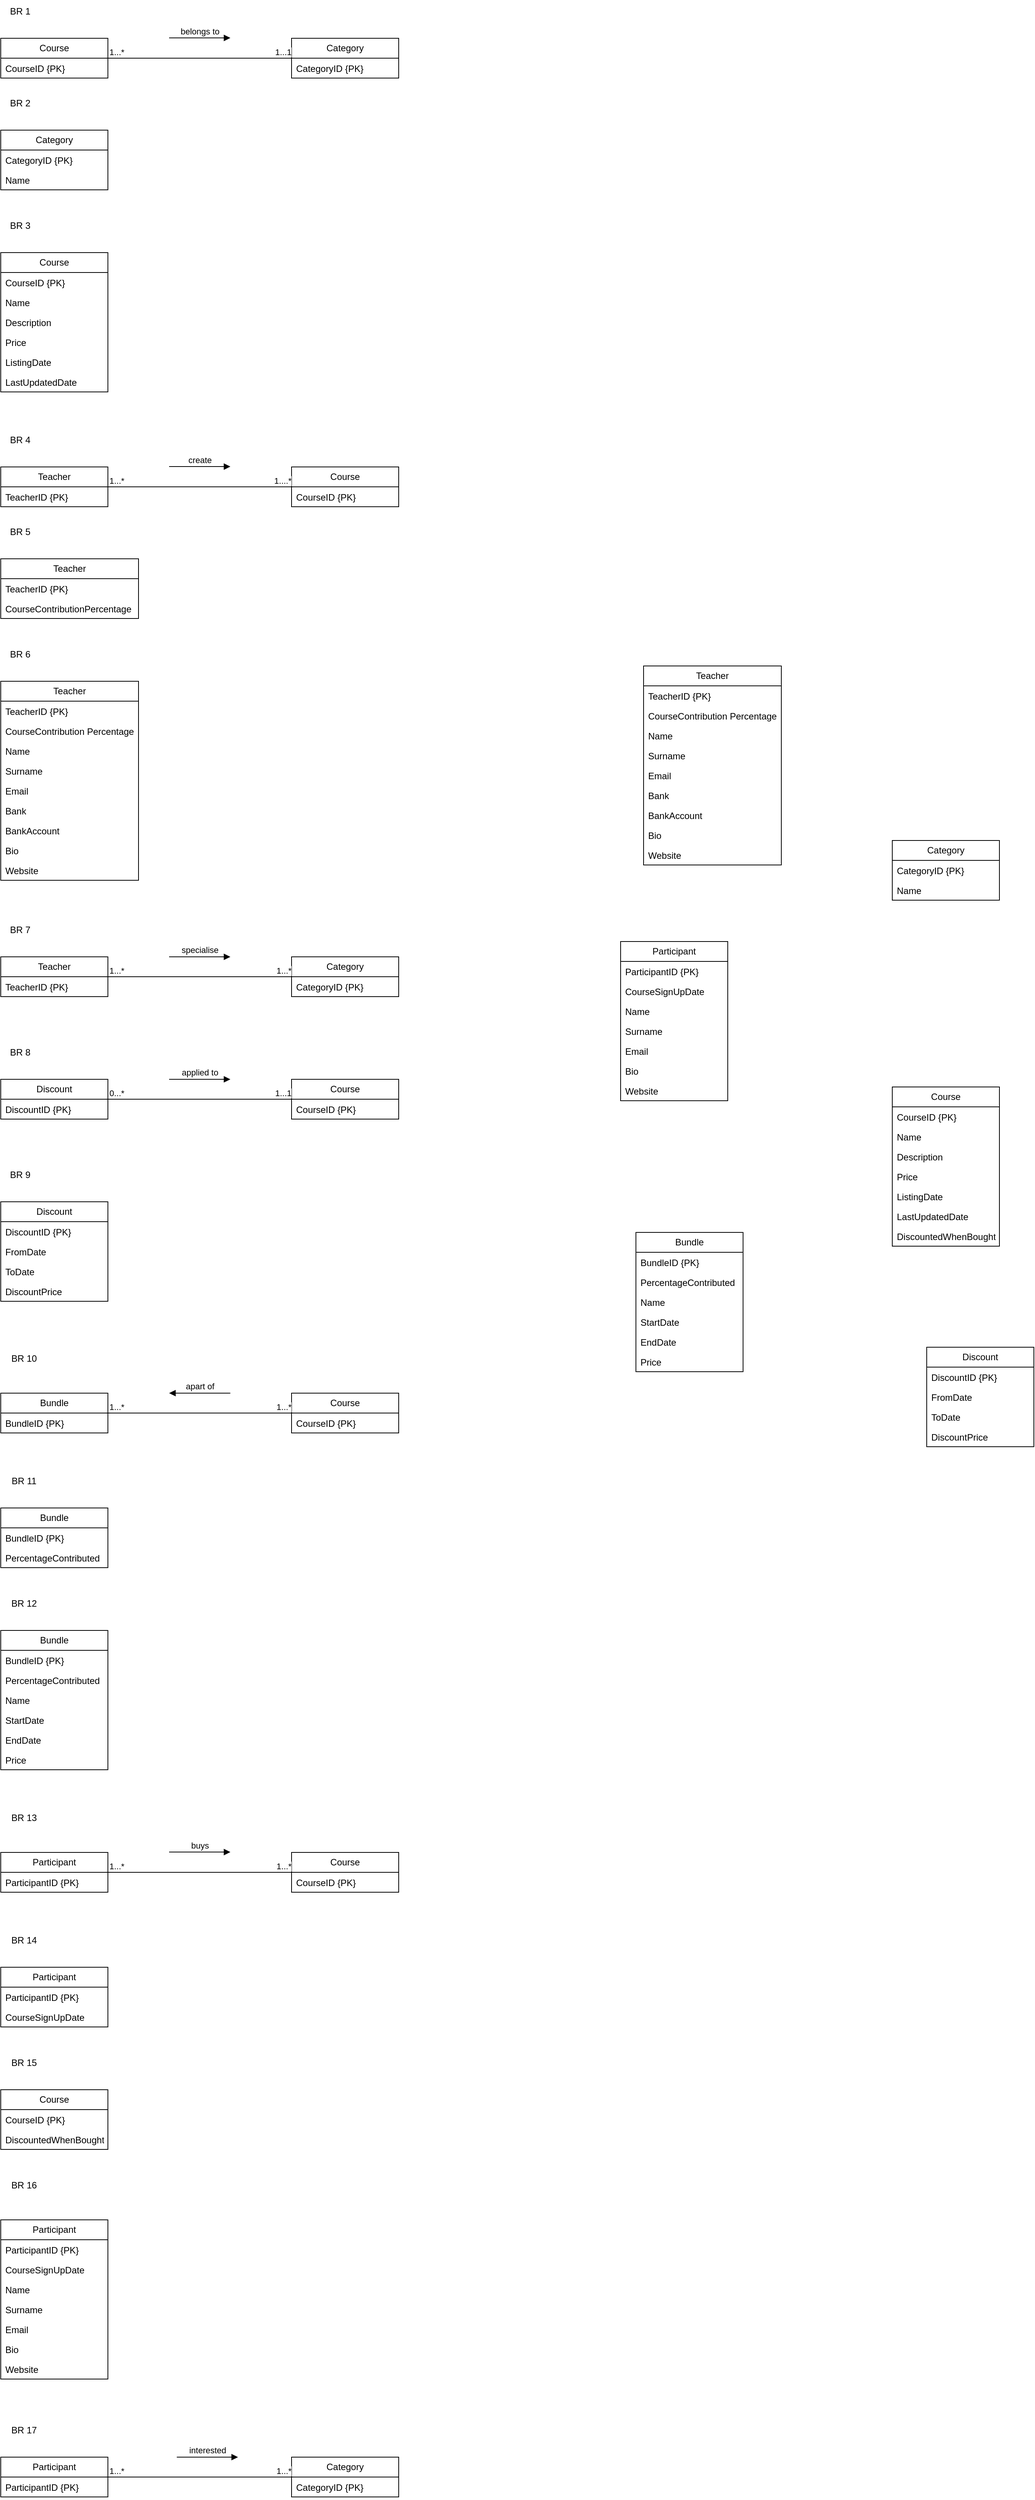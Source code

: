 <mxfile version="24.0.6" type="github">
  <diagram name="Page-1" id="MTjeLy3U45BfAdObzI13">
    <mxGraphModel dx="1426" dy="793" grid="1" gridSize="10" guides="1" tooltips="1" connect="1" arrows="1" fold="1" page="1" pageScale="1" pageWidth="850" pageHeight="1100" math="0" shadow="0">
      <root>
        <mxCell id="0" />
        <mxCell id="1" parent="0" />
        <mxCell id="DxMNpQZd0qfkA6DI-D3J-1" value="BR 1" style="text;html=1;align=center;verticalAlign=middle;resizable=0;points=[];autosize=1;strokeColor=none;fillColor=none;" parent="1" vertex="1">
          <mxGeometry x="40" y="10" width="50" height="30" as="geometry" />
        </mxCell>
        <mxCell id="diXmRXILQM5WgNk_dZt5-1" value="Course" style="swimlane;fontStyle=0;childLayout=stackLayout;horizontal=1;startSize=26;fillColor=none;horizontalStack=0;resizeParent=1;resizeParentMax=0;resizeLast=0;collapsible=1;marginBottom=0;whiteSpace=wrap;html=1;" parent="1" vertex="1">
          <mxGeometry x="40" y="60" width="140" height="52" as="geometry" />
        </mxCell>
        <mxCell id="diXmRXILQM5WgNk_dZt5-2" value="CourseID {PK}" style="text;strokeColor=none;fillColor=none;align=left;verticalAlign=top;spacingLeft=4;spacingRight=4;overflow=hidden;rotatable=0;points=[[0,0.5],[1,0.5]];portConstraint=eastwest;whiteSpace=wrap;html=1;" parent="diXmRXILQM5WgNk_dZt5-1" vertex="1">
          <mxGeometry y="26" width="140" height="26" as="geometry" />
        </mxCell>
        <mxCell id="diXmRXILQM5WgNk_dZt5-5" value="Category" style="swimlane;fontStyle=0;childLayout=stackLayout;horizontal=1;startSize=26;fillColor=none;horizontalStack=0;resizeParent=1;resizeParentMax=0;resizeLast=0;collapsible=1;marginBottom=0;whiteSpace=wrap;html=1;" parent="1" vertex="1">
          <mxGeometry x="420" y="60" width="140" height="52" as="geometry" />
        </mxCell>
        <mxCell id="diXmRXILQM5WgNk_dZt5-6" value="CategoryID {PK}" style="text;strokeColor=none;fillColor=none;align=left;verticalAlign=top;spacingLeft=4;spacingRight=4;overflow=hidden;rotatable=0;points=[[0,0.5],[1,0.5]];portConstraint=eastwest;whiteSpace=wrap;html=1;" parent="diXmRXILQM5WgNk_dZt5-5" vertex="1">
          <mxGeometry y="26" width="140" height="26" as="geometry" />
        </mxCell>
        <mxCell id="diXmRXILQM5WgNk_dZt5-10" value="belongs to" style="html=1;verticalAlign=bottom;endArrow=block;curved=0;rounded=0;" parent="1" edge="1">
          <mxGeometry width="80" relative="1" as="geometry">
            <mxPoint x="260" y="59.52" as="sourcePoint" />
            <mxPoint x="340" y="59.52" as="targetPoint" />
          </mxGeometry>
        </mxCell>
        <mxCell id="diXmRXILQM5WgNk_dZt5-11" value="" style="endArrow=none;html=1;edgeStyle=orthogonalEdgeStyle;rounded=0;" parent="1" source="diXmRXILQM5WgNk_dZt5-1" target="diXmRXILQM5WgNk_dZt5-5" edge="1">
          <mxGeometry relative="1" as="geometry">
            <mxPoint x="240" y="160" as="sourcePoint" />
            <mxPoint x="400" y="160" as="targetPoint" />
          </mxGeometry>
        </mxCell>
        <mxCell id="diXmRXILQM5WgNk_dZt5-12" value="1...*" style="edgeLabel;resizable=0;html=1;align=left;verticalAlign=bottom;" parent="diXmRXILQM5WgNk_dZt5-11" connectable="0" vertex="1">
          <mxGeometry x="-1" relative="1" as="geometry" />
        </mxCell>
        <mxCell id="diXmRXILQM5WgNk_dZt5-13" value="1...1" style="edgeLabel;resizable=0;html=1;align=right;verticalAlign=bottom;" parent="diXmRXILQM5WgNk_dZt5-11" connectable="0" vertex="1">
          <mxGeometry x="1" relative="1" as="geometry" />
        </mxCell>
        <mxCell id="diXmRXILQM5WgNk_dZt5-14" value="BR 2" style="text;html=1;align=center;verticalAlign=middle;resizable=0;points=[];autosize=1;strokeColor=none;fillColor=none;" parent="1" vertex="1">
          <mxGeometry x="40" y="130" width="50" height="30" as="geometry" />
        </mxCell>
        <mxCell id="diXmRXILQM5WgNk_dZt5-18" value="Category" style="swimlane;fontStyle=0;childLayout=stackLayout;horizontal=1;startSize=26;fillColor=none;horizontalStack=0;resizeParent=1;resizeParentMax=0;resizeLast=0;collapsible=1;marginBottom=0;whiteSpace=wrap;html=1;" parent="1" vertex="1">
          <mxGeometry x="40" y="180" width="140" height="78" as="geometry" />
        </mxCell>
        <mxCell id="diXmRXILQM5WgNk_dZt5-19" value="CategoryID {PK}" style="text;strokeColor=none;fillColor=none;align=left;verticalAlign=top;spacingLeft=4;spacingRight=4;overflow=hidden;rotatable=0;points=[[0,0.5],[1,0.5]];portConstraint=eastwest;whiteSpace=wrap;html=1;" parent="diXmRXILQM5WgNk_dZt5-18" vertex="1">
          <mxGeometry y="26" width="140" height="26" as="geometry" />
        </mxCell>
        <mxCell id="diXmRXILQM5WgNk_dZt5-20" value="Name" style="text;strokeColor=none;fillColor=none;align=left;verticalAlign=top;spacingLeft=4;spacingRight=4;overflow=hidden;rotatable=0;points=[[0,0.5],[1,0.5]];portConstraint=eastwest;whiteSpace=wrap;html=1;" parent="diXmRXILQM5WgNk_dZt5-18" vertex="1">
          <mxGeometry y="52" width="140" height="26" as="geometry" />
        </mxCell>
        <mxCell id="diXmRXILQM5WgNk_dZt5-21" value="BR 3" style="text;html=1;align=center;verticalAlign=middle;resizable=0;points=[];autosize=1;strokeColor=none;fillColor=none;" parent="1" vertex="1">
          <mxGeometry x="40" y="290" width="50" height="30" as="geometry" />
        </mxCell>
        <mxCell id="diXmRXILQM5WgNk_dZt5-22" value="Course" style="swimlane;fontStyle=0;childLayout=stackLayout;horizontal=1;startSize=26;fillColor=none;horizontalStack=0;resizeParent=1;resizeParentMax=0;resizeLast=0;collapsible=1;marginBottom=0;whiteSpace=wrap;html=1;" parent="1" vertex="1">
          <mxGeometry x="40" y="340" width="140" height="182" as="geometry">
            <mxRectangle x="40" y="340" width="80" height="30" as="alternateBounds" />
          </mxGeometry>
        </mxCell>
        <mxCell id="diXmRXILQM5WgNk_dZt5-23" value="CourseID {PK}" style="text;strokeColor=none;fillColor=none;align=left;verticalAlign=top;spacingLeft=4;spacingRight=4;overflow=hidden;rotatable=0;points=[[0,0.5],[1,0.5]];portConstraint=eastwest;whiteSpace=wrap;html=1;" parent="diXmRXILQM5WgNk_dZt5-22" vertex="1">
          <mxGeometry y="26" width="140" height="26" as="geometry" />
        </mxCell>
        <mxCell id="diXmRXILQM5WgNk_dZt5-24" value="Name" style="text;strokeColor=none;fillColor=none;align=left;verticalAlign=top;spacingLeft=4;spacingRight=4;overflow=hidden;rotatable=0;points=[[0,0.5],[1,0.5]];portConstraint=eastwest;whiteSpace=wrap;html=1;" parent="diXmRXILQM5WgNk_dZt5-22" vertex="1">
          <mxGeometry y="52" width="140" height="26" as="geometry" />
        </mxCell>
        <mxCell id="diXmRXILQM5WgNk_dZt5-25" value="Description" style="text;strokeColor=none;fillColor=none;align=left;verticalAlign=top;spacingLeft=4;spacingRight=4;overflow=hidden;rotatable=0;points=[[0,0.5],[1,0.5]];portConstraint=eastwest;whiteSpace=wrap;html=1;" parent="diXmRXILQM5WgNk_dZt5-22" vertex="1">
          <mxGeometry y="78" width="140" height="26" as="geometry" />
        </mxCell>
        <mxCell id="diXmRXILQM5WgNk_dZt5-26" value="Price" style="text;strokeColor=none;fillColor=none;align=left;verticalAlign=top;spacingLeft=4;spacingRight=4;overflow=hidden;rotatable=0;points=[[0,0.5],[1,0.5]];portConstraint=eastwest;whiteSpace=wrap;html=1;" parent="diXmRXILQM5WgNk_dZt5-22" vertex="1">
          <mxGeometry y="104" width="140" height="26" as="geometry" />
        </mxCell>
        <mxCell id="diXmRXILQM5WgNk_dZt5-27" value="ListingDate" style="text;strokeColor=none;fillColor=none;align=left;verticalAlign=top;spacingLeft=4;spacingRight=4;overflow=hidden;rotatable=0;points=[[0,0.5],[1,0.5]];portConstraint=eastwest;whiteSpace=wrap;html=1;" parent="diXmRXILQM5WgNk_dZt5-22" vertex="1">
          <mxGeometry y="130" width="140" height="26" as="geometry" />
        </mxCell>
        <mxCell id="diXmRXILQM5WgNk_dZt5-28" value="LastUpdatedDate" style="text;strokeColor=none;fillColor=none;align=left;verticalAlign=top;spacingLeft=4;spacingRight=4;overflow=hidden;rotatable=0;points=[[0,0.5],[1,0.5]];portConstraint=eastwest;whiteSpace=wrap;html=1;" parent="diXmRXILQM5WgNk_dZt5-22" vertex="1">
          <mxGeometry y="156" width="140" height="26" as="geometry" />
        </mxCell>
        <mxCell id="diXmRXILQM5WgNk_dZt5-29" value="BR 4" style="text;html=1;align=center;verticalAlign=middle;resizable=0;points=[];autosize=1;strokeColor=none;fillColor=none;" parent="1" vertex="1">
          <mxGeometry x="40" y="570" width="50" height="30" as="geometry" />
        </mxCell>
        <mxCell id="diXmRXILQM5WgNk_dZt5-35" value="Teacher" style="swimlane;fontStyle=0;childLayout=stackLayout;horizontal=1;startSize=26;fillColor=none;horizontalStack=0;resizeParent=1;resizeParentMax=0;resizeLast=0;collapsible=1;marginBottom=0;whiteSpace=wrap;html=1;" parent="1" vertex="1">
          <mxGeometry x="40" y="620" width="140" height="52" as="geometry" />
        </mxCell>
        <mxCell id="diXmRXILQM5WgNk_dZt5-36" value="TeacherID {PK}" style="text;strokeColor=none;fillColor=none;align=left;verticalAlign=top;spacingLeft=4;spacingRight=4;overflow=hidden;rotatable=0;points=[[0,0.5],[1,0.5]];portConstraint=eastwest;whiteSpace=wrap;html=1;" parent="diXmRXILQM5WgNk_dZt5-35" vertex="1">
          <mxGeometry y="26" width="140" height="26" as="geometry" />
        </mxCell>
        <mxCell id="diXmRXILQM5WgNk_dZt5-39" value="Course" style="swimlane;fontStyle=0;childLayout=stackLayout;horizontal=1;startSize=26;fillColor=none;horizontalStack=0;resizeParent=1;resizeParentMax=0;resizeLast=0;collapsible=1;marginBottom=0;whiteSpace=wrap;html=1;" parent="1" vertex="1">
          <mxGeometry x="420" y="620" width="140" height="52" as="geometry" />
        </mxCell>
        <mxCell id="diXmRXILQM5WgNk_dZt5-40" value="CourseID {PK}" style="text;strokeColor=none;fillColor=none;align=left;verticalAlign=top;spacingLeft=4;spacingRight=4;overflow=hidden;rotatable=0;points=[[0,0.5],[1,0.5]];portConstraint=eastwest;whiteSpace=wrap;html=1;" parent="diXmRXILQM5WgNk_dZt5-39" vertex="1">
          <mxGeometry y="26" width="140" height="26" as="geometry" />
        </mxCell>
        <mxCell id="diXmRXILQM5WgNk_dZt5-41" value="" style="endArrow=none;html=1;edgeStyle=orthogonalEdgeStyle;rounded=0;" parent="1" source="diXmRXILQM5WgNk_dZt5-35" target="diXmRXILQM5WgNk_dZt5-39" edge="1">
          <mxGeometry relative="1" as="geometry">
            <mxPoint x="180" y="720" as="sourcePoint" />
            <mxPoint x="340" y="720" as="targetPoint" />
          </mxGeometry>
        </mxCell>
        <mxCell id="diXmRXILQM5WgNk_dZt5-42" value="1...*" style="edgeLabel;resizable=0;html=1;align=left;verticalAlign=bottom;" parent="diXmRXILQM5WgNk_dZt5-41" connectable="0" vertex="1">
          <mxGeometry x="-1" relative="1" as="geometry" />
        </mxCell>
        <mxCell id="diXmRXILQM5WgNk_dZt5-43" value="1....*" style="edgeLabel;resizable=0;html=1;align=right;verticalAlign=bottom;" parent="diXmRXILQM5WgNk_dZt5-41" connectable="0" vertex="1">
          <mxGeometry x="1" relative="1" as="geometry" />
        </mxCell>
        <mxCell id="diXmRXILQM5WgNk_dZt5-44" value="create" style="html=1;verticalAlign=bottom;endArrow=block;curved=0;rounded=0;" parent="1" edge="1">
          <mxGeometry width="80" relative="1" as="geometry">
            <mxPoint x="260" y="619.52" as="sourcePoint" />
            <mxPoint x="340" y="619.52" as="targetPoint" />
          </mxGeometry>
        </mxCell>
        <mxCell id="diXmRXILQM5WgNk_dZt5-45" value="BR 5" style="text;html=1;align=center;verticalAlign=middle;resizable=0;points=[];autosize=1;strokeColor=none;fillColor=none;" parent="1" vertex="1">
          <mxGeometry x="40" y="690" width="50" height="30" as="geometry" />
        </mxCell>
        <mxCell id="diXmRXILQM5WgNk_dZt5-46" value="Teacher" style="swimlane;fontStyle=0;childLayout=stackLayout;horizontal=1;startSize=26;fillColor=none;horizontalStack=0;resizeParent=1;resizeParentMax=0;resizeLast=0;collapsible=1;marginBottom=0;whiteSpace=wrap;html=1;" parent="1" vertex="1">
          <mxGeometry x="40" y="740" width="180" height="78" as="geometry" />
        </mxCell>
        <mxCell id="diXmRXILQM5WgNk_dZt5-47" value="TeacherID {PK}" style="text;strokeColor=none;fillColor=none;align=left;verticalAlign=top;spacingLeft=4;spacingRight=4;overflow=hidden;rotatable=0;points=[[0,0.5],[1,0.5]];portConstraint=eastwest;whiteSpace=wrap;html=1;" parent="diXmRXILQM5WgNk_dZt5-46" vertex="1">
          <mxGeometry y="26" width="180" height="26" as="geometry" />
        </mxCell>
        <mxCell id="diXmRXILQM5WgNk_dZt5-48" value="CourseContributionPercentage" style="text;strokeColor=none;fillColor=none;align=left;verticalAlign=top;spacingLeft=4;spacingRight=4;overflow=hidden;rotatable=0;points=[[0,0.5],[1,0.5]];portConstraint=eastwest;whiteSpace=wrap;html=1;" parent="diXmRXILQM5WgNk_dZt5-46" vertex="1">
          <mxGeometry y="52" width="180" height="26" as="geometry" />
        </mxCell>
        <mxCell id="diXmRXILQM5WgNk_dZt5-49" value="BR 6" style="text;html=1;align=center;verticalAlign=middle;resizable=0;points=[];autosize=1;strokeColor=none;fillColor=none;" parent="1" vertex="1">
          <mxGeometry x="40" y="850" width="50" height="30" as="geometry" />
        </mxCell>
        <mxCell id="diXmRXILQM5WgNk_dZt5-50" value="Teacher" style="swimlane;fontStyle=0;childLayout=stackLayout;horizontal=1;startSize=26;fillColor=none;horizontalStack=0;resizeParent=1;resizeParentMax=0;resizeLast=0;collapsible=1;marginBottom=0;whiteSpace=wrap;html=1;" parent="1" vertex="1">
          <mxGeometry x="40" y="900" width="180" height="260" as="geometry" />
        </mxCell>
        <mxCell id="diXmRXILQM5WgNk_dZt5-51" value="TeacherID {PK}" style="text;strokeColor=none;fillColor=none;align=left;verticalAlign=top;spacingLeft=4;spacingRight=4;overflow=hidden;rotatable=0;points=[[0,0.5],[1,0.5]];portConstraint=eastwest;whiteSpace=wrap;html=1;" parent="diXmRXILQM5WgNk_dZt5-50" vertex="1">
          <mxGeometry y="26" width="180" height="26" as="geometry" />
        </mxCell>
        <mxCell id="diXmRXILQM5WgNk_dZt5-52" value="CourseContribution Percentage" style="text;strokeColor=none;fillColor=none;align=left;verticalAlign=top;spacingLeft=4;spacingRight=4;overflow=hidden;rotatable=0;points=[[0,0.5],[1,0.5]];portConstraint=eastwest;whiteSpace=wrap;html=1;" parent="diXmRXILQM5WgNk_dZt5-50" vertex="1">
          <mxGeometry y="52" width="180" height="26" as="geometry" />
        </mxCell>
        <mxCell id="diXmRXILQM5WgNk_dZt5-53" value="Name" style="text;strokeColor=none;fillColor=none;align=left;verticalAlign=top;spacingLeft=4;spacingRight=4;overflow=hidden;rotatable=0;points=[[0,0.5],[1,0.5]];portConstraint=eastwest;whiteSpace=wrap;html=1;" parent="diXmRXILQM5WgNk_dZt5-50" vertex="1">
          <mxGeometry y="78" width="180" height="26" as="geometry" />
        </mxCell>
        <mxCell id="diXmRXILQM5WgNk_dZt5-54" value="Surname" style="text;strokeColor=none;fillColor=none;align=left;verticalAlign=top;spacingLeft=4;spacingRight=4;overflow=hidden;rotatable=0;points=[[0,0.5],[1,0.5]];portConstraint=eastwest;whiteSpace=wrap;html=1;" parent="diXmRXILQM5WgNk_dZt5-50" vertex="1">
          <mxGeometry y="104" width="180" height="26" as="geometry" />
        </mxCell>
        <mxCell id="diXmRXILQM5WgNk_dZt5-55" value="Email" style="text;strokeColor=none;fillColor=none;align=left;verticalAlign=top;spacingLeft=4;spacingRight=4;overflow=hidden;rotatable=0;points=[[0,0.5],[1,0.5]];portConstraint=eastwest;whiteSpace=wrap;html=1;" parent="diXmRXILQM5WgNk_dZt5-50" vertex="1">
          <mxGeometry y="130" width="180" height="26" as="geometry" />
        </mxCell>
        <mxCell id="diXmRXILQM5WgNk_dZt5-56" value="Bank" style="text;strokeColor=none;fillColor=none;align=left;verticalAlign=top;spacingLeft=4;spacingRight=4;overflow=hidden;rotatable=0;points=[[0,0.5],[1,0.5]];portConstraint=eastwest;whiteSpace=wrap;html=1;" parent="diXmRXILQM5WgNk_dZt5-50" vertex="1">
          <mxGeometry y="156" width="180" height="26" as="geometry" />
        </mxCell>
        <mxCell id="diXmRXILQM5WgNk_dZt5-57" value="BankAccount" style="text;strokeColor=none;fillColor=none;align=left;verticalAlign=top;spacingLeft=4;spacingRight=4;overflow=hidden;rotatable=0;points=[[0,0.5],[1,0.5]];portConstraint=eastwest;whiteSpace=wrap;html=1;" parent="diXmRXILQM5WgNk_dZt5-50" vertex="1">
          <mxGeometry y="182" width="180" height="26" as="geometry" />
        </mxCell>
        <mxCell id="diXmRXILQM5WgNk_dZt5-58" value="Bio" style="text;strokeColor=none;fillColor=none;align=left;verticalAlign=top;spacingLeft=4;spacingRight=4;overflow=hidden;rotatable=0;points=[[0,0.5],[1,0.5]];portConstraint=eastwest;whiteSpace=wrap;html=1;" parent="diXmRXILQM5WgNk_dZt5-50" vertex="1">
          <mxGeometry y="208" width="180" height="26" as="geometry" />
        </mxCell>
        <mxCell id="diXmRXILQM5WgNk_dZt5-59" value="Website" style="text;strokeColor=none;fillColor=none;align=left;verticalAlign=top;spacingLeft=4;spacingRight=4;overflow=hidden;rotatable=0;points=[[0,0.5],[1,0.5]];portConstraint=eastwest;whiteSpace=wrap;html=1;" parent="diXmRXILQM5WgNk_dZt5-50" vertex="1">
          <mxGeometry y="234" width="180" height="26" as="geometry" />
        </mxCell>
        <mxCell id="diXmRXILQM5WgNk_dZt5-60" value="BR 7" style="text;html=1;align=center;verticalAlign=middle;resizable=0;points=[];autosize=1;strokeColor=none;fillColor=none;" parent="1" vertex="1">
          <mxGeometry x="40" y="1210" width="50" height="30" as="geometry" />
        </mxCell>
        <mxCell id="diXmRXILQM5WgNk_dZt5-61" value="Teacher" style="swimlane;fontStyle=0;childLayout=stackLayout;horizontal=1;startSize=26;fillColor=none;horizontalStack=0;resizeParent=1;resizeParentMax=0;resizeLast=0;collapsible=1;marginBottom=0;whiteSpace=wrap;html=1;" parent="1" vertex="1">
          <mxGeometry x="40" y="1260" width="140" height="52" as="geometry" />
        </mxCell>
        <mxCell id="diXmRXILQM5WgNk_dZt5-62" value="TeacherID {PK}" style="text;strokeColor=none;fillColor=none;align=left;verticalAlign=top;spacingLeft=4;spacingRight=4;overflow=hidden;rotatable=0;points=[[0,0.5],[1,0.5]];portConstraint=eastwest;whiteSpace=wrap;html=1;" parent="diXmRXILQM5WgNk_dZt5-61" vertex="1">
          <mxGeometry y="26" width="140" height="26" as="geometry" />
        </mxCell>
        <mxCell id="diXmRXILQM5WgNk_dZt5-65" value="Category" style="swimlane;fontStyle=0;childLayout=stackLayout;horizontal=1;startSize=26;fillColor=none;horizontalStack=0;resizeParent=1;resizeParentMax=0;resizeLast=0;collapsible=1;marginBottom=0;whiteSpace=wrap;html=1;" parent="1" vertex="1">
          <mxGeometry x="420" y="1260" width="140" height="52" as="geometry" />
        </mxCell>
        <mxCell id="diXmRXILQM5WgNk_dZt5-66" value="CategoryID {PK}" style="text;strokeColor=none;fillColor=none;align=left;verticalAlign=top;spacingLeft=4;spacingRight=4;overflow=hidden;rotatable=0;points=[[0,0.5],[1,0.5]];portConstraint=eastwest;whiteSpace=wrap;html=1;" parent="diXmRXILQM5WgNk_dZt5-65" vertex="1">
          <mxGeometry y="26" width="140" height="26" as="geometry" />
        </mxCell>
        <mxCell id="diXmRXILQM5WgNk_dZt5-67" value="" style="endArrow=none;html=1;edgeStyle=orthogonalEdgeStyle;rounded=0;" parent="1" source="diXmRXILQM5WgNk_dZt5-61" target="diXmRXILQM5WgNk_dZt5-65" edge="1">
          <mxGeometry relative="1" as="geometry">
            <mxPoint x="240" y="1260" as="sourcePoint" />
            <mxPoint x="400" y="1260" as="targetPoint" />
          </mxGeometry>
        </mxCell>
        <mxCell id="diXmRXILQM5WgNk_dZt5-68" value="1...*" style="edgeLabel;resizable=0;html=1;align=left;verticalAlign=bottom;" parent="diXmRXILQM5WgNk_dZt5-67" connectable="0" vertex="1">
          <mxGeometry x="-1" relative="1" as="geometry" />
        </mxCell>
        <mxCell id="diXmRXILQM5WgNk_dZt5-69" value="1...*" style="edgeLabel;resizable=0;html=1;align=right;verticalAlign=bottom;" parent="diXmRXILQM5WgNk_dZt5-67" connectable="0" vertex="1">
          <mxGeometry x="1" relative="1" as="geometry" />
        </mxCell>
        <mxCell id="diXmRXILQM5WgNk_dZt5-70" value="specialise" style="html=1;verticalAlign=bottom;endArrow=block;curved=0;rounded=0;" parent="1" edge="1">
          <mxGeometry width="80" relative="1" as="geometry">
            <mxPoint x="260" y="1260" as="sourcePoint" />
            <mxPoint x="340" y="1260" as="targetPoint" />
          </mxGeometry>
        </mxCell>
        <mxCell id="diXmRXILQM5WgNk_dZt5-71" value="BR 8" style="text;html=1;align=center;verticalAlign=middle;resizable=0;points=[];autosize=1;strokeColor=none;fillColor=none;" parent="1" vertex="1">
          <mxGeometry x="40" y="1370" width="50" height="30" as="geometry" />
        </mxCell>
        <mxCell id="diXmRXILQM5WgNk_dZt5-72" value="Discount" style="swimlane;fontStyle=0;childLayout=stackLayout;horizontal=1;startSize=26;fillColor=none;horizontalStack=0;resizeParent=1;resizeParentMax=0;resizeLast=0;collapsible=1;marginBottom=0;whiteSpace=wrap;html=1;" parent="1" vertex="1">
          <mxGeometry x="40" y="1420" width="140" height="52" as="geometry" />
        </mxCell>
        <mxCell id="diXmRXILQM5WgNk_dZt5-73" value="DiscountID {PK}" style="text;strokeColor=none;fillColor=none;align=left;verticalAlign=top;spacingLeft=4;spacingRight=4;overflow=hidden;rotatable=0;points=[[0,0.5],[1,0.5]];portConstraint=eastwest;whiteSpace=wrap;html=1;" parent="diXmRXILQM5WgNk_dZt5-72" vertex="1">
          <mxGeometry y="26" width="140" height="26" as="geometry" />
        </mxCell>
        <mxCell id="diXmRXILQM5WgNk_dZt5-76" value="Course" style="swimlane;fontStyle=0;childLayout=stackLayout;horizontal=1;startSize=26;fillColor=none;horizontalStack=0;resizeParent=1;resizeParentMax=0;resizeLast=0;collapsible=1;marginBottom=0;whiteSpace=wrap;html=1;" parent="1" vertex="1">
          <mxGeometry x="420" y="1420" width="140" height="52" as="geometry" />
        </mxCell>
        <mxCell id="diXmRXILQM5WgNk_dZt5-77" value="CourseID {PK}" style="text;strokeColor=none;fillColor=none;align=left;verticalAlign=top;spacingLeft=4;spacingRight=4;overflow=hidden;rotatable=0;points=[[0,0.5],[1,0.5]];portConstraint=eastwest;whiteSpace=wrap;html=1;" parent="diXmRXILQM5WgNk_dZt5-76" vertex="1">
          <mxGeometry y="26" width="140" height="26" as="geometry" />
        </mxCell>
        <mxCell id="diXmRXILQM5WgNk_dZt5-79" value="" style="endArrow=none;html=1;edgeStyle=orthogonalEdgeStyle;rounded=0;" parent="1" source="diXmRXILQM5WgNk_dZt5-72" target="diXmRXILQM5WgNk_dZt5-76" edge="1">
          <mxGeometry relative="1" as="geometry">
            <mxPoint x="240" y="1500" as="sourcePoint" />
            <mxPoint x="400" y="1500" as="targetPoint" />
          </mxGeometry>
        </mxCell>
        <mxCell id="diXmRXILQM5WgNk_dZt5-80" value="0...*" style="edgeLabel;resizable=0;html=1;align=left;verticalAlign=bottom;" parent="diXmRXILQM5WgNk_dZt5-79" connectable="0" vertex="1">
          <mxGeometry x="-1" relative="1" as="geometry" />
        </mxCell>
        <mxCell id="diXmRXILQM5WgNk_dZt5-81" value="1...1" style="edgeLabel;resizable=0;html=1;align=right;verticalAlign=bottom;" parent="diXmRXILQM5WgNk_dZt5-79" connectable="0" vertex="1">
          <mxGeometry x="1" relative="1" as="geometry" />
        </mxCell>
        <mxCell id="diXmRXILQM5WgNk_dZt5-82" value="applied to" style="html=1;verticalAlign=bottom;endArrow=block;curved=0;rounded=0;" parent="1" edge="1">
          <mxGeometry width="80" relative="1" as="geometry">
            <mxPoint x="260" y="1420" as="sourcePoint" />
            <mxPoint x="340" y="1420" as="targetPoint" />
            <mxPoint as="offset" />
          </mxGeometry>
        </mxCell>
        <mxCell id="xRwW5tJDSNH8oMUtvqN7-1" value="BR 9" style="text;html=1;align=center;verticalAlign=middle;resizable=0;points=[];autosize=1;strokeColor=none;fillColor=none;" parent="1" vertex="1">
          <mxGeometry x="40" y="1530" width="50" height="30" as="geometry" />
        </mxCell>
        <mxCell id="xRwW5tJDSNH8oMUtvqN7-2" value="Discount" style="swimlane;fontStyle=0;childLayout=stackLayout;horizontal=1;startSize=26;fillColor=none;horizontalStack=0;resizeParent=1;resizeParentMax=0;resizeLast=0;collapsible=1;marginBottom=0;whiteSpace=wrap;html=1;" parent="1" vertex="1">
          <mxGeometry x="40" y="1580" width="140" height="130" as="geometry" />
        </mxCell>
        <mxCell id="xRwW5tJDSNH8oMUtvqN7-3" value="DiscountID {PK}" style="text;strokeColor=none;fillColor=none;align=left;verticalAlign=top;spacingLeft=4;spacingRight=4;overflow=hidden;rotatable=0;points=[[0,0.5],[1,0.5]];portConstraint=eastwest;whiteSpace=wrap;html=1;" parent="xRwW5tJDSNH8oMUtvqN7-2" vertex="1">
          <mxGeometry y="26" width="140" height="26" as="geometry" />
        </mxCell>
        <mxCell id="xRwW5tJDSNH8oMUtvqN7-4" value="FromDate" style="text;strokeColor=none;fillColor=none;align=left;verticalAlign=top;spacingLeft=4;spacingRight=4;overflow=hidden;rotatable=0;points=[[0,0.5],[1,0.5]];portConstraint=eastwest;whiteSpace=wrap;html=1;" parent="xRwW5tJDSNH8oMUtvqN7-2" vertex="1">
          <mxGeometry y="52" width="140" height="26" as="geometry" />
        </mxCell>
        <mxCell id="xRwW5tJDSNH8oMUtvqN7-5" value="ToDate" style="text;strokeColor=none;fillColor=none;align=left;verticalAlign=top;spacingLeft=4;spacingRight=4;overflow=hidden;rotatable=0;points=[[0,0.5],[1,0.5]];portConstraint=eastwest;whiteSpace=wrap;html=1;" parent="xRwW5tJDSNH8oMUtvqN7-2" vertex="1">
          <mxGeometry y="78" width="140" height="26" as="geometry" />
        </mxCell>
        <mxCell id="xRwW5tJDSNH8oMUtvqN7-6" value="DiscountPrice" style="text;strokeColor=none;fillColor=none;align=left;verticalAlign=top;spacingLeft=4;spacingRight=4;overflow=hidden;rotatable=0;points=[[0,0.5],[1,0.5]];portConstraint=eastwest;whiteSpace=wrap;html=1;" parent="xRwW5tJDSNH8oMUtvqN7-2" vertex="1">
          <mxGeometry y="104" width="140" height="26" as="geometry" />
        </mxCell>
        <mxCell id="xRwW5tJDSNH8oMUtvqN7-7" value="BR 10" style="text;html=1;align=center;verticalAlign=middle;resizable=0;points=[];autosize=1;strokeColor=none;fillColor=none;" parent="1" vertex="1">
          <mxGeometry x="40" y="1770" width="60" height="30" as="geometry" />
        </mxCell>
        <mxCell id="xRwW5tJDSNH8oMUtvqN7-8" value="Bundle" style="swimlane;fontStyle=0;childLayout=stackLayout;horizontal=1;startSize=26;fillColor=none;horizontalStack=0;resizeParent=1;resizeParentMax=0;resizeLast=0;collapsible=1;marginBottom=0;whiteSpace=wrap;html=1;" parent="1" vertex="1">
          <mxGeometry x="40" y="1830" width="140" height="52" as="geometry" />
        </mxCell>
        <mxCell id="xRwW5tJDSNH8oMUtvqN7-9" value="BundleID {PK}" style="text;strokeColor=none;fillColor=none;align=left;verticalAlign=top;spacingLeft=4;spacingRight=4;overflow=hidden;rotatable=0;points=[[0,0.5],[1,0.5]];portConstraint=eastwest;whiteSpace=wrap;html=1;" parent="xRwW5tJDSNH8oMUtvqN7-8" vertex="1">
          <mxGeometry y="26" width="140" height="26" as="geometry" />
        </mxCell>
        <mxCell id="xRwW5tJDSNH8oMUtvqN7-12" value="Course" style="swimlane;fontStyle=0;childLayout=stackLayout;horizontal=1;startSize=26;fillColor=none;horizontalStack=0;resizeParent=1;resizeParentMax=0;resizeLast=0;collapsible=1;marginBottom=0;whiteSpace=wrap;html=1;" parent="1" vertex="1">
          <mxGeometry x="420" y="1830" width="140" height="52" as="geometry" />
        </mxCell>
        <mxCell id="xRwW5tJDSNH8oMUtvqN7-13" value="CourseID {PK}" style="text;strokeColor=none;fillColor=none;align=left;verticalAlign=top;spacingLeft=4;spacingRight=4;overflow=hidden;rotatable=0;points=[[0,0.5],[1,0.5]];portConstraint=eastwest;whiteSpace=wrap;html=1;" parent="xRwW5tJDSNH8oMUtvqN7-12" vertex="1">
          <mxGeometry y="26" width="140" height="26" as="geometry" />
        </mxCell>
        <mxCell id="xRwW5tJDSNH8oMUtvqN7-16" value="apart of" style="html=1;verticalAlign=bottom;endArrow=block;curved=0;rounded=0;" parent="1" edge="1">
          <mxGeometry width="80" relative="1" as="geometry">
            <mxPoint x="340" y="1830" as="sourcePoint" />
            <mxPoint x="260" y="1830" as="targetPoint" />
          </mxGeometry>
        </mxCell>
        <mxCell id="xRwW5tJDSNH8oMUtvqN7-17" value="" style="endArrow=none;html=1;edgeStyle=orthogonalEdgeStyle;rounded=0;" parent="1" source="xRwW5tJDSNH8oMUtvqN7-8" target="xRwW5tJDSNH8oMUtvqN7-12" edge="1">
          <mxGeometry relative="1" as="geometry">
            <mxPoint x="310" y="1800" as="sourcePoint" />
            <mxPoint x="470" y="1800" as="targetPoint" />
          </mxGeometry>
        </mxCell>
        <mxCell id="xRwW5tJDSNH8oMUtvqN7-18" value="1...*" style="edgeLabel;resizable=0;html=1;align=left;verticalAlign=bottom;" parent="xRwW5tJDSNH8oMUtvqN7-17" connectable="0" vertex="1">
          <mxGeometry x="-1" relative="1" as="geometry" />
        </mxCell>
        <mxCell id="xRwW5tJDSNH8oMUtvqN7-19" value="1...*" style="edgeLabel;resizable=0;html=1;align=right;verticalAlign=bottom;" parent="xRwW5tJDSNH8oMUtvqN7-17" connectable="0" vertex="1">
          <mxGeometry x="1" relative="1" as="geometry" />
        </mxCell>
        <mxCell id="xRwW5tJDSNH8oMUtvqN7-20" value="BR 11" style="text;html=1;align=center;verticalAlign=middle;resizable=0;points=[];autosize=1;strokeColor=none;fillColor=none;" parent="1" vertex="1">
          <mxGeometry x="40" y="1930" width="60" height="30" as="geometry" />
        </mxCell>
        <mxCell id="xRwW5tJDSNH8oMUtvqN7-21" value="Bundle" style="swimlane;fontStyle=0;childLayout=stackLayout;horizontal=1;startSize=26;fillColor=none;horizontalStack=0;resizeParent=1;resizeParentMax=0;resizeLast=0;collapsible=1;marginBottom=0;whiteSpace=wrap;html=1;" parent="1" vertex="1">
          <mxGeometry x="40" y="1980" width="140" height="78" as="geometry" />
        </mxCell>
        <mxCell id="xRwW5tJDSNH8oMUtvqN7-22" value="BundleID {PK}" style="text;strokeColor=none;fillColor=none;align=left;verticalAlign=top;spacingLeft=4;spacingRight=4;overflow=hidden;rotatable=0;points=[[0,0.5],[1,0.5]];portConstraint=eastwest;whiteSpace=wrap;html=1;" parent="xRwW5tJDSNH8oMUtvqN7-21" vertex="1">
          <mxGeometry y="26" width="140" height="26" as="geometry" />
        </mxCell>
        <mxCell id="xRwW5tJDSNH8oMUtvqN7-23" value="PercentageContributed" style="text;strokeColor=none;fillColor=none;align=left;verticalAlign=top;spacingLeft=4;spacingRight=4;overflow=hidden;rotatable=0;points=[[0,0.5],[1,0.5]];portConstraint=eastwest;whiteSpace=wrap;html=1;" parent="xRwW5tJDSNH8oMUtvqN7-21" vertex="1">
          <mxGeometry y="52" width="140" height="26" as="geometry" />
        </mxCell>
        <mxCell id="xRwW5tJDSNH8oMUtvqN7-24" value="BR 12" style="text;html=1;align=center;verticalAlign=middle;resizable=0;points=[];autosize=1;strokeColor=none;fillColor=none;" parent="1" vertex="1">
          <mxGeometry x="40" y="2090" width="60" height="30" as="geometry" />
        </mxCell>
        <mxCell id="xRwW5tJDSNH8oMUtvqN7-29" value="Bundle" style="swimlane;fontStyle=0;childLayout=stackLayout;horizontal=1;startSize=26;fillColor=none;horizontalStack=0;resizeParent=1;resizeParentMax=0;resizeLast=0;collapsible=1;marginBottom=0;whiteSpace=wrap;html=1;" parent="1" vertex="1">
          <mxGeometry x="40" y="2140" width="140" height="182" as="geometry" />
        </mxCell>
        <mxCell id="xRwW5tJDSNH8oMUtvqN7-30" value="BundleID {PK}" style="text;strokeColor=none;fillColor=none;align=left;verticalAlign=top;spacingLeft=4;spacingRight=4;overflow=hidden;rotatable=0;points=[[0,0.5],[1,0.5]];portConstraint=eastwest;whiteSpace=wrap;html=1;" parent="xRwW5tJDSNH8oMUtvqN7-29" vertex="1">
          <mxGeometry y="26" width="140" height="26" as="geometry" />
        </mxCell>
        <mxCell id="xRwW5tJDSNH8oMUtvqN7-31" value="PercentageContributed" style="text;strokeColor=none;fillColor=none;align=left;verticalAlign=top;spacingLeft=4;spacingRight=4;overflow=hidden;rotatable=0;points=[[0,0.5],[1,0.5]];portConstraint=eastwest;whiteSpace=wrap;html=1;" parent="xRwW5tJDSNH8oMUtvqN7-29" vertex="1">
          <mxGeometry y="52" width="140" height="26" as="geometry" />
        </mxCell>
        <mxCell id="xRwW5tJDSNH8oMUtvqN7-32" value="Name" style="text;strokeColor=none;fillColor=none;align=left;verticalAlign=top;spacingLeft=4;spacingRight=4;overflow=hidden;rotatable=0;points=[[0,0.5],[1,0.5]];portConstraint=eastwest;whiteSpace=wrap;html=1;" parent="xRwW5tJDSNH8oMUtvqN7-29" vertex="1">
          <mxGeometry y="78" width="140" height="26" as="geometry" />
        </mxCell>
        <mxCell id="xRwW5tJDSNH8oMUtvqN7-33" value="StartDate" style="text;strokeColor=none;fillColor=none;align=left;verticalAlign=top;spacingLeft=4;spacingRight=4;overflow=hidden;rotatable=0;points=[[0,0.5],[1,0.5]];portConstraint=eastwest;whiteSpace=wrap;html=1;" parent="xRwW5tJDSNH8oMUtvqN7-29" vertex="1">
          <mxGeometry y="104" width="140" height="26" as="geometry" />
        </mxCell>
        <mxCell id="xRwW5tJDSNH8oMUtvqN7-34" value="EndDate" style="text;strokeColor=none;fillColor=none;align=left;verticalAlign=top;spacingLeft=4;spacingRight=4;overflow=hidden;rotatable=0;points=[[0,0.5],[1,0.5]];portConstraint=eastwest;whiteSpace=wrap;html=1;" parent="xRwW5tJDSNH8oMUtvqN7-29" vertex="1">
          <mxGeometry y="130" width="140" height="26" as="geometry" />
        </mxCell>
        <mxCell id="xRwW5tJDSNH8oMUtvqN7-35" value="Price" style="text;strokeColor=none;fillColor=none;align=left;verticalAlign=top;spacingLeft=4;spacingRight=4;overflow=hidden;rotatable=0;points=[[0,0.5],[1,0.5]];portConstraint=eastwest;whiteSpace=wrap;html=1;" parent="xRwW5tJDSNH8oMUtvqN7-29" vertex="1">
          <mxGeometry y="156" width="140" height="26" as="geometry" />
        </mxCell>
        <mxCell id="xRwW5tJDSNH8oMUtvqN7-36" value="BR 13" style="text;html=1;align=center;verticalAlign=middle;resizable=0;points=[];autosize=1;strokeColor=none;fillColor=none;" parent="1" vertex="1">
          <mxGeometry x="40" y="2370" width="60" height="30" as="geometry" />
        </mxCell>
        <mxCell id="xRwW5tJDSNH8oMUtvqN7-37" value="Participant" style="swimlane;fontStyle=0;childLayout=stackLayout;horizontal=1;startSize=26;fillColor=none;horizontalStack=0;resizeParent=1;resizeParentMax=0;resizeLast=0;collapsible=1;marginBottom=0;whiteSpace=wrap;html=1;" parent="1" vertex="1">
          <mxGeometry x="40" y="2430" width="140" height="52" as="geometry" />
        </mxCell>
        <mxCell id="xRwW5tJDSNH8oMUtvqN7-38" value="ParticipantID {PK}" style="text;strokeColor=none;fillColor=none;align=left;verticalAlign=top;spacingLeft=4;spacingRight=4;overflow=hidden;rotatable=0;points=[[0,0.5],[1,0.5]];portConstraint=eastwest;whiteSpace=wrap;html=1;" parent="xRwW5tJDSNH8oMUtvqN7-37" vertex="1">
          <mxGeometry y="26" width="140" height="26" as="geometry" />
        </mxCell>
        <mxCell id="xRwW5tJDSNH8oMUtvqN7-41" value="Course" style="swimlane;fontStyle=0;childLayout=stackLayout;horizontal=1;startSize=26;fillColor=none;horizontalStack=0;resizeParent=1;resizeParentMax=0;resizeLast=0;collapsible=1;marginBottom=0;whiteSpace=wrap;html=1;" parent="1" vertex="1">
          <mxGeometry x="420" y="2430" width="140" height="52" as="geometry" />
        </mxCell>
        <mxCell id="xRwW5tJDSNH8oMUtvqN7-42" value="CourseID {PK}" style="text;strokeColor=none;fillColor=none;align=left;verticalAlign=top;spacingLeft=4;spacingRight=4;overflow=hidden;rotatable=0;points=[[0,0.5],[1,0.5]];portConstraint=eastwest;whiteSpace=wrap;html=1;" parent="xRwW5tJDSNH8oMUtvqN7-41" vertex="1">
          <mxGeometry y="26" width="140" height="26" as="geometry" />
        </mxCell>
        <mxCell id="xRwW5tJDSNH8oMUtvqN7-43" value="" style="endArrow=none;html=1;edgeStyle=orthogonalEdgeStyle;rounded=0;" parent="1" source="xRwW5tJDSNH8oMUtvqN7-37" target="xRwW5tJDSNH8oMUtvqN7-41" edge="1">
          <mxGeometry relative="1" as="geometry">
            <mxPoint x="250" y="2540" as="sourcePoint" />
            <mxPoint x="410" y="2540" as="targetPoint" />
          </mxGeometry>
        </mxCell>
        <mxCell id="xRwW5tJDSNH8oMUtvqN7-44" value="1...*" style="edgeLabel;resizable=0;html=1;align=left;verticalAlign=bottom;" parent="xRwW5tJDSNH8oMUtvqN7-43" connectable="0" vertex="1">
          <mxGeometry x="-1" relative="1" as="geometry" />
        </mxCell>
        <mxCell id="xRwW5tJDSNH8oMUtvqN7-45" value="1...*" style="edgeLabel;resizable=0;html=1;align=right;verticalAlign=bottom;" parent="xRwW5tJDSNH8oMUtvqN7-43" connectable="0" vertex="1">
          <mxGeometry x="1" relative="1" as="geometry" />
        </mxCell>
        <mxCell id="xRwW5tJDSNH8oMUtvqN7-46" value="buys" style="html=1;verticalAlign=bottom;endArrow=block;curved=0;rounded=0;" parent="1" edge="1">
          <mxGeometry width="80" relative="1" as="geometry">
            <mxPoint x="260" y="2429.52" as="sourcePoint" />
            <mxPoint x="340" y="2429.52" as="targetPoint" />
          </mxGeometry>
        </mxCell>
        <mxCell id="xRwW5tJDSNH8oMUtvqN7-47" value="Participant" style="swimlane;fontStyle=0;childLayout=stackLayout;horizontal=1;startSize=26;fillColor=none;horizontalStack=0;resizeParent=1;resizeParentMax=0;resizeLast=0;collapsible=1;marginBottom=0;whiteSpace=wrap;html=1;" parent="1" vertex="1">
          <mxGeometry x="40" y="2580" width="140" height="78" as="geometry" />
        </mxCell>
        <mxCell id="xRwW5tJDSNH8oMUtvqN7-48" value="ParticipantID {PK}" style="text;strokeColor=none;fillColor=none;align=left;verticalAlign=top;spacingLeft=4;spacingRight=4;overflow=hidden;rotatable=0;points=[[0,0.5],[1,0.5]];portConstraint=eastwest;whiteSpace=wrap;html=1;" parent="xRwW5tJDSNH8oMUtvqN7-47" vertex="1">
          <mxGeometry y="26" width="140" height="26" as="geometry" />
        </mxCell>
        <mxCell id="xRwW5tJDSNH8oMUtvqN7-50" value="CourseSignUpDate" style="text;strokeColor=none;fillColor=none;align=left;verticalAlign=top;spacingLeft=4;spacingRight=4;overflow=hidden;rotatable=0;points=[[0,0.5],[1,0.5]];portConstraint=eastwest;whiteSpace=wrap;html=1;" parent="xRwW5tJDSNH8oMUtvqN7-47" vertex="1">
          <mxGeometry y="52" width="140" height="26" as="geometry" />
        </mxCell>
        <mxCell id="xRwW5tJDSNH8oMUtvqN7-49" value="BR 14" style="text;html=1;align=center;verticalAlign=middle;resizable=0;points=[];autosize=1;strokeColor=none;fillColor=none;" parent="1" vertex="1">
          <mxGeometry x="40" y="2530" width="60" height="30" as="geometry" />
        </mxCell>
        <mxCell id="xRwW5tJDSNH8oMUtvqN7-51" value="BR 15" style="text;html=1;align=center;verticalAlign=middle;resizable=0;points=[];autosize=1;strokeColor=none;fillColor=none;" parent="1" vertex="1">
          <mxGeometry x="40" y="2690" width="60" height="30" as="geometry" />
        </mxCell>
        <mxCell id="xRwW5tJDSNH8oMUtvqN7-52" value="Course" style="swimlane;fontStyle=0;childLayout=stackLayout;horizontal=1;startSize=26;fillColor=none;horizontalStack=0;resizeParent=1;resizeParentMax=0;resizeLast=0;collapsible=1;marginBottom=0;whiteSpace=wrap;html=1;" parent="1" vertex="1">
          <mxGeometry x="40" y="2740" width="140" height="78" as="geometry" />
        </mxCell>
        <mxCell id="xRwW5tJDSNH8oMUtvqN7-53" value="CourseID {PK}" style="text;strokeColor=none;fillColor=none;align=left;verticalAlign=top;spacingLeft=4;spacingRight=4;overflow=hidden;rotatable=0;points=[[0,0.5],[1,0.5]];portConstraint=eastwest;whiteSpace=wrap;html=1;" parent="xRwW5tJDSNH8oMUtvqN7-52" vertex="1">
          <mxGeometry y="26" width="140" height="26" as="geometry" />
        </mxCell>
        <mxCell id="xRwW5tJDSNH8oMUtvqN7-54" value="DiscountedWhenBought" style="text;strokeColor=none;fillColor=none;align=left;verticalAlign=top;spacingLeft=4;spacingRight=4;overflow=hidden;rotatable=0;points=[[0,0.5],[1,0.5]];portConstraint=eastwest;whiteSpace=wrap;html=1;" parent="xRwW5tJDSNH8oMUtvqN7-52" vertex="1">
          <mxGeometry y="52" width="140" height="26" as="geometry" />
        </mxCell>
        <mxCell id="xRwW5tJDSNH8oMUtvqN7-55" value="Participant" style="swimlane;fontStyle=0;childLayout=stackLayout;horizontal=1;startSize=26;fillColor=none;horizontalStack=0;resizeParent=1;resizeParentMax=0;resizeLast=0;collapsible=1;marginBottom=0;whiteSpace=wrap;html=1;" parent="1" vertex="1">
          <mxGeometry x="40" y="2910" width="140" height="208" as="geometry" />
        </mxCell>
        <mxCell id="xRwW5tJDSNH8oMUtvqN7-56" value="ParticipantID {PK}" style="text;strokeColor=none;fillColor=none;align=left;verticalAlign=top;spacingLeft=4;spacingRight=4;overflow=hidden;rotatable=0;points=[[0,0.5],[1,0.5]];portConstraint=eastwest;whiteSpace=wrap;html=1;" parent="xRwW5tJDSNH8oMUtvqN7-55" vertex="1">
          <mxGeometry y="26" width="140" height="26" as="geometry" />
        </mxCell>
        <mxCell id="xRwW5tJDSNH8oMUtvqN7-57" value="CourseSignUpDate" style="text;strokeColor=none;fillColor=none;align=left;verticalAlign=top;spacingLeft=4;spacingRight=4;overflow=hidden;rotatable=0;points=[[0,0.5],[1,0.5]];portConstraint=eastwest;whiteSpace=wrap;html=1;" parent="xRwW5tJDSNH8oMUtvqN7-55" vertex="1">
          <mxGeometry y="52" width="140" height="26" as="geometry" />
        </mxCell>
        <mxCell id="xRwW5tJDSNH8oMUtvqN7-59" value="Name" style="text;strokeColor=none;fillColor=none;align=left;verticalAlign=top;spacingLeft=4;spacingRight=4;overflow=hidden;rotatable=0;points=[[0,0.5],[1,0.5]];portConstraint=eastwest;whiteSpace=wrap;html=1;" parent="xRwW5tJDSNH8oMUtvqN7-55" vertex="1">
          <mxGeometry y="78" width="140" height="26" as="geometry" />
        </mxCell>
        <mxCell id="xRwW5tJDSNH8oMUtvqN7-60" value="Surname" style="text;strokeColor=none;fillColor=none;align=left;verticalAlign=top;spacingLeft=4;spacingRight=4;overflow=hidden;rotatable=0;points=[[0,0.5],[1,0.5]];portConstraint=eastwest;whiteSpace=wrap;html=1;" parent="xRwW5tJDSNH8oMUtvqN7-55" vertex="1">
          <mxGeometry y="104" width="140" height="26" as="geometry" />
        </mxCell>
        <mxCell id="xRwW5tJDSNH8oMUtvqN7-61" value="Email" style="text;strokeColor=none;fillColor=none;align=left;verticalAlign=top;spacingLeft=4;spacingRight=4;overflow=hidden;rotatable=0;points=[[0,0.5],[1,0.5]];portConstraint=eastwest;whiteSpace=wrap;html=1;" parent="xRwW5tJDSNH8oMUtvqN7-55" vertex="1">
          <mxGeometry y="130" width="140" height="26" as="geometry" />
        </mxCell>
        <mxCell id="xRwW5tJDSNH8oMUtvqN7-62" value="Bio" style="text;strokeColor=none;fillColor=none;align=left;verticalAlign=top;spacingLeft=4;spacingRight=4;overflow=hidden;rotatable=0;points=[[0,0.5],[1,0.5]];portConstraint=eastwest;whiteSpace=wrap;html=1;" parent="xRwW5tJDSNH8oMUtvqN7-55" vertex="1">
          <mxGeometry y="156" width="140" height="26" as="geometry" />
        </mxCell>
        <mxCell id="xRwW5tJDSNH8oMUtvqN7-63" value="Website" style="text;strokeColor=none;fillColor=none;align=left;verticalAlign=top;spacingLeft=4;spacingRight=4;overflow=hidden;rotatable=0;points=[[0,0.5],[1,0.5]];portConstraint=eastwest;whiteSpace=wrap;html=1;" parent="xRwW5tJDSNH8oMUtvqN7-55" vertex="1">
          <mxGeometry y="182" width="140" height="26" as="geometry" />
        </mxCell>
        <mxCell id="xRwW5tJDSNH8oMUtvqN7-58" value="BR 16" style="text;html=1;align=center;verticalAlign=middle;resizable=0;points=[];autosize=1;strokeColor=none;fillColor=none;" parent="1" vertex="1">
          <mxGeometry x="40" y="2850" width="60" height="30" as="geometry" />
        </mxCell>
        <mxCell id="xRwW5tJDSNH8oMUtvqN7-64" value="BR 17" style="text;html=1;align=center;verticalAlign=middle;resizable=0;points=[];autosize=1;strokeColor=none;fillColor=none;" parent="1" vertex="1">
          <mxGeometry x="40" y="3170" width="60" height="30" as="geometry" />
        </mxCell>
        <mxCell id="xRwW5tJDSNH8oMUtvqN7-66" value="Participant" style="swimlane;fontStyle=0;childLayout=stackLayout;horizontal=1;startSize=26;fillColor=none;horizontalStack=0;resizeParent=1;resizeParentMax=0;resizeLast=0;collapsible=1;marginBottom=0;whiteSpace=wrap;html=1;" parent="1" vertex="1">
          <mxGeometry x="40" y="3220" width="140" height="52" as="geometry" />
        </mxCell>
        <mxCell id="xRwW5tJDSNH8oMUtvqN7-67" value="ParticipantID {PK}" style="text;strokeColor=none;fillColor=none;align=left;verticalAlign=top;spacingLeft=4;spacingRight=4;overflow=hidden;rotatable=0;points=[[0,0.5],[1,0.5]];portConstraint=eastwest;whiteSpace=wrap;html=1;" parent="xRwW5tJDSNH8oMUtvqN7-66" vertex="1">
          <mxGeometry y="26" width="140" height="26" as="geometry" />
        </mxCell>
        <mxCell id="xRwW5tJDSNH8oMUtvqN7-70" value="Category" style="swimlane;fontStyle=0;childLayout=stackLayout;horizontal=1;startSize=26;fillColor=none;horizontalStack=0;resizeParent=1;resizeParentMax=0;resizeLast=0;collapsible=1;marginBottom=0;whiteSpace=wrap;html=1;" parent="1" vertex="1">
          <mxGeometry x="420" y="3220" width="140" height="52" as="geometry" />
        </mxCell>
        <mxCell id="xRwW5tJDSNH8oMUtvqN7-71" value="CategoryID {PK}" style="text;strokeColor=none;fillColor=none;align=left;verticalAlign=top;spacingLeft=4;spacingRight=4;overflow=hidden;rotatable=0;points=[[0,0.5],[1,0.5]];portConstraint=eastwest;whiteSpace=wrap;html=1;" parent="xRwW5tJDSNH8oMUtvqN7-70" vertex="1">
          <mxGeometry y="26" width="140" height="26" as="geometry" />
        </mxCell>
        <mxCell id="xRwW5tJDSNH8oMUtvqN7-74" value="" style="endArrow=none;html=1;edgeStyle=orthogonalEdgeStyle;rounded=0;" parent="1" source="xRwW5tJDSNH8oMUtvqN7-66" target="xRwW5tJDSNH8oMUtvqN7-70" edge="1">
          <mxGeometry relative="1" as="geometry">
            <mxPoint x="280" y="3230" as="sourcePoint" />
            <mxPoint x="440" y="3230" as="targetPoint" />
          </mxGeometry>
        </mxCell>
        <mxCell id="xRwW5tJDSNH8oMUtvqN7-75" value="1...*" style="edgeLabel;resizable=0;html=1;align=left;verticalAlign=bottom;" parent="xRwW5tJDSNH8oMUtvqN7-74" connectable="0" vertex="1">
          <mxGeometry x="-1" relative="1" as="geometry" />
        </mxCell>
        <mxCell id="xRwW5tJDSNH8oMUtvqN7-76" value="1...*" style="edgeLabel;resizable=0;html=1;align=right;verticalAlign=bottom;" parent="xRwW5tJDSNH8oMUtvqN7-74" connectable="0" vertex="1">
          <mxGeometry x="1" relative="1" as="geometry" />
        </mxCell>
        <mxCell id="xRwW5tJDSNH8oMUtvqN7-77" value="interested" style="html=1;verticalAlign=bottom;endArrow=block;curved=0;rounded=0;" parent="1" edge="1">
          <mxGeometry width="80" relative="1" as="geometry">
            <mxPoint x="270" y="3220" as="sourcePoint" />
            <mxPoint x="350" y="3220" as="targetPoint" />
          </mxGeometry>
        </mxCell>
        <mxCell id="QCCLNKRt5tOKwJyBDZ9M-8" value="Course" style="swimlane;fontStyle=0;childLayout=stackLayout;horizontal=1;startSize=26;fillColor=none;horizontalStack=0;resizeParent=1;resizeParentMax=0;resizeLast=0;collapsible=1;marginBottom=0;whiteSpace=wrap;html=1;" vertex="1" parent="1">
          <mxGeometry x="1205" y="1430" width="140" height="208" as="geometry" />
        </mxCell>
        <mxCell id="QCCLNKRt5tOKwJyBDZ9M-9" value="CourseID {PK}" style="text;strokeColor=none;fillColor=none;align=left;verticalAlign=top;spacingLeft=4;spacingRight=4;overflow=hidden;rotatable=0;points=[[0,0.5],[1,0.5]];portConstraint=eastwest;whiteSpace=wrap;html=1;" vertex="1" parent="QCCLNKRt5tOKwJyBDZ9M-8">
          <mxGeometry y="26" width="140" height="26" as="geometry" />
        </mxCell>
        <mxCell id="QCCLNKRt5tOKwJyBDZ9M-24" value="Name" style="text;strokeColor=none;fillColor=none;align=left;verticalAlign=top;spacingLeft=4;spacingRight=4;overflow=hidden;rotatable=0;points=[[0,0.5],[1,0.5]];portConstraint=eastwest;whiteSpace=wrap;html=1;" vertex="1" parent="QCCLNKRt5tOKwJyBDZ9M-8">
          <mxGeometry y="52" width="140" height="26" as="geometry" />
        </mxCell>
        <mxCell id="QCCLNKRt5tOKwJyBDZ9M-25" value="Description" style="text;strokeColor=none;fillColor=none;align=left;verticalAlign=top;spacingLeft=4;spacingRight=4;overflow=hidden;rotatable=0;points=[[0,0.5],[1,0.5]];portConstraint=eastwest;whiteSpace=wrap;html=1;" vertex="1" parent="QCCLNKRt5tOKwJyBDZ9M-8">
          <mxGeometry y="78" width="140" height="26" as="geometry" />
        </mxCell>
        <mxCell id="QCCLNKRt5tOKwJyBDZ9M-26" value="Price" style="text;strokeColor=none;fillColor=none;align=left;verticalAlign=top;spacingLeft=4;spacingRight=4;overflow=hidden;rotatable=0;points=[[0,0.5],[1,0.5]];portConstraint=eastwest;whiteSpace=wrap;html=1;" vertex="1" parent="QCCLNKRt5tOKwJyBDZ9M-8">
          <mxGeometry y="104" width="140" height="26" as="geometry" />
        </mxCell>
        <mxCell id="QCCLNKRt5tOKwJyBDZ9M-27" value="ListingDate" style="text;strokeColor=none;fillColor=none;align=left;verticalAlign=top;spacingLeft=4;spacingRight=4;overflow=hidden;rotatable=0;points=[[0,0.5],[1,0.5]];portConstraint=eastwest;whiteSpace=wrap;html=1;" vertex="1" parent="QCCLNKRt5tOKwJyBDZ9M-8">
          <mxGeometry y="130" width="140" height="26" as="geometry" />
        </mxCell>
        <mxCell id="QCCLNKRt5tOKwJyBDZ9M-28" value="LastUpdatedDate" style="text;strokeColor=none;fillColor=none;align=left;verticalAlign=top;spacingLeft=4;spacingRight=4;overflow=hidden;rotatable=0;points=[[0,0.5],[1,0.5]];portConstraint=eastwest;whiteSpace=wrap;html=1;" vertex="1" parent="QCCLNKRt5tOKwJyBDZ9M-8">
          <mxGeometry y="156" width="140" height="26" as="geometry" />
        </mxCell>
        <mxCell id="QCCLNKRt5tOKwJyBDZ9M-30" value="DiscountedWhenBought" style="text;strokeColor=none;fillColor=none;align=left;verticalAlign=top;spacingLeft=4;spacingRight=4;overflow=hidden;rotatable=0;points=[[0,0.5],[1,0.5]];portConstraint=eastwest;whiteSpace=wrap;html=1;" vertex="1" parent="QCCLNKRt5tOKwJyBDZ9M-8">
          <mxGeometry y="182" width="140" height="26" as="geometry" />
        </mxCell>
        <mxCell id="QCCLNKRt5tOKwJyBDZ9M-10" value="Category" style="swimlane;fontStyle=0;childLayout=stackLayout;horizontal=1;startSize=26;fillColor=none;horizontalStack=0;resizeParent=1;resizeParentMax=0;resizeLast=0;collapsible=1;marginBottom=0;whiteSpace=wrap;html=1;" vertex="1" parent="1">
          <mxGeometry x="1205" y="1108" width="140" height="78" as="geometry" />
        </mxCell>
        <mxCell id="QCCLNKRt5tOKwJyBDZ9M-11" value="CategoryID {PK}" style="text;strokeColor=none;fillColor=none;align=left;verticalAlign=top;spacingLeft=4;spacingRight=4;overflow=hidden;rotatable=0;points=[[0,0.5],[1,0.5]];portConstraint=eastwest;whiteSpace=wrap;html=1;" vertex="1" parent="QCCLNKRt5tOKwJyBDZ9M-10">
          <mxGeometry y="26" width="140" height="26" as="geometry" />
        </mxCell>
        <mxCell id="QCCLNKRt5tOKwJyBDZ9M-31" value="Name" style="text;strokeColor=none;fillColor=none;align=left;verticalAlign=top;spacingLeft=4;spacingRight=4;overflow=hidden;rotatable=0;points=[[0,0.5],[1,0.5]];portConstraint=eastwest;whiteSpace=wrap;html=1;" vertex="1" parent="QCCLNKRt5tOKwJyBDZ9M-10">
          <mxGeometry y="52" width="140" height="26" as="geometry" />
        </mxCell>
        <mxCell id="QCCLNKRt5tOKwJyBDZ9M-32" value="Participant" style="swimlane;fontStyle=0;childLayout=stackLayout;horizontal=1;startSize=26;fillColor=none;horizontalStack=0;resizeParent=1;resizeParentMax=0;resizeLast=0;collapsible=1;marginBottom=0;whiteSpace=wrap;html=1;" vertex="1" parent="1">
          <mxGeometry x="850" y="1240" width="140" height="208" as="geometry" />
        </mxCell>
        <mxCell id="QCCLNKRt5tOKwJyBDZ9M-33" value="ParticipantID {PK}" style="text;strokeColor=none;fillColor=none;align=left;verticalAlign=top;spacingLeft=4;spacingRight=4;overflow=hidden;rotatable=0;points=[[0,0.5],[1,0.5]];portConstraint=eastwest;whiteSpace=wrap;html=1;" vertex="1" parent="QCCLNKRt5tOKwJyBDZ9M-32">
          <mxGeometry y="26" width="140" height="26" as="geometry" />
        </mxCell>
        <mxCell id="QCCLNKRt5tOKwJyBDZ9M-34" value="CourseSignUpDate" style="text;strokeColor=none;fillColor=none;align=left;verticalAlign=top;spacingLeft=4;spacingRight=4;overflow=hidden;rotatable=0;points=[[0,0.5],[1,0.5]];portConstraint=eastwest;whiteSpace=wrap;html=1;" vertex="1" parent="QCCLNKRt5tOKwJyBDZ9M-32">
          <mxGeometry y="52" width="140" height="26" as="geometry" />
        </mxCell>
        <mxCell id="QCCLNKRt5tOKwJyBDZ9M-35" value="Name" style="text;strokeColor=none;fillColor=none;align=left;verticalAlign=top;spacingLeft=4;spacingRight=4;overflow=hidden;rotatable=0;points=[[0,0.5],[1,0.5]];portConstraint=eastwest;whiteSpace=wrap;html=1;" vertex="1" parent="QCCLNKRt5tOKwJyBDZ9M-32">
          <mxGeometry y="78" width="140" height="26" as="geometry" />
        </mxCell>
        <mxCell id="QCCLNKRt5tOKwJyBDZ9M-36" value="Surname" style="text;strokeColor=none;fillColor=none;align=left;verticalAlign=top;spacingLeft=4;spacingRight=4;overflow=hidden;rotatable=0;points=[[0,0.5],[1,0.5]];portConstraint=eastwest;whiteSpace=wrap;html=1;" vertex="1" parent="QCCLNKRt5tOKwJyBDZ9M-32">
          <mxGeometry y="104" width="140" height="26" as="geometry" />
        </mxCell>
        <mxCell id="QCCLNKRt5tOKwJyBDZ9M-37" value="Email" style="text;strokeColor=none;fillColor=none;align=left;verticalAlign=top;spacingLeft=4;spacingRight=4;overflow=hidden;rotatable=0;points=[[0,0.5],[1,0.5]];portConstraint=eastwest;whiteSpace=wrap;html=1;" vertex="1" parent="QCCLNKRt5tOKwJyBDZ9M-32">
          <mxGeometry y="130" width="140" height="26" as="geometry" />
        </mxCell>
        <mxCell id="QCCLNKRt5tOKwJyBDZ9M-38" value="Bio" style="text;strokeColor=none;fillColor=none;align=left;verticalAlign=top;spacingLeft=4;spacingRight=4;overflow=hidden;rotatable=0;points=[[0,0.5],[1,0.5]];portConstraint=eastwest;whiteSpace=wrap;html=1;" vertex="1" parent="QCCLNKRt5tOKwJyBDZ9M-32">
          <mxGeometry y="156" width="140" height="26" as="geometry" />
        </mxCell>
        <mxCell id="QCCLNKRt5tOKwJyBDZ9M-39" value="Website" style="text;strokeColor=none;fillColor=none;align=left;verticalAlign=top;spacingLeft=4;spacingRight=4;overflow=hidden;rotatable=0;points=[[0,0.5],[1,0.5]];portConstraint=eastwest;whiteSpace=wrap;html=1;" vertex="1" parent="QCCLNKRt5tOKwJyBDZ9M-32">
          <mxGeometry y="182" width="140" height="26" as="geometry" />
        </mxCell>
        <mxCell id="QCCLNKRt5tOKwJyBDZ9M-40" value="Teacher" style="swimlane;fontStyle=0;childLayout=stackLayout;horizontal=1;startSize=26;fillColor=none;horizontalStack=0;resizeParent=1;resizeParentMax=0;resizeLast=0;collapsible=1;marginBottom=0;whiteSpace=wrap;html=1;" vertex="1" parent="1">
          <mxGeometry x="880" y="880" width="180" height="260" as="geometry" />
        </mxCell>
        <mxCell id="QCCLNKRt5tOKwJyBDZ9M-41" value="TeacherID {PK}" style="text;strokeColor=none;fillColor=none;align=left;verticalAlign=top;spacingLeft=4;spacingRight=4;overflow=hidden;rotatable=0;points=[[0,0.5],[1,0.5]];portConstraint=eastwest;whiteSpace=wrap;html=1;" vertex="1" parent="QCCLNKRt5tOKwJyBDZ9M-40">
          <mxGeometry y="26" width="180" height="26" as="geometry" />
        </mxCell>
        <mxCell id="QCCLNKRt5tOKwJyBDZ9M-42" value="CourseContribution Percentage" style="text;strokeColor=none;fillColor=none;align=left;verticalAlign=top;spacingLeft=4;spacingRight=4;overflow=hidden;rotatable=0;points=[[0,0.5],[1,0.5]];portConstraint=eastwest;whiteSpace=wrap;html=1;" vertex="1" parent="QCCLNKRt5tOKwJyBDZ9M-40">
          <mxGeometry y="52" width="180" height="26" as="geometry" />
        </mxCell>
        <mxCell id="QCCLNKRt5tOKwJyBDZ9M-43" value="Name" style="text;strokeColor=none;fillColor=none;align=left;verticalAlign=top;spacingLeft=4;spacingRight=4;overflow=hidden;rotatable=0;points=[[0,0.5],[1,0.5]];portConstraint=eastwest;whiteSpace=wrap;html=1;" vertex="1" parent="QCCLNKRt5tOKwJyBDZ9M-40">
          <mxGeometry y="78" width="180" height="26" as="geometry" />
        </mxCell>
        <mxCell id="QCCLNKRt5tOKwJyBDZ9M-44" value="Surname" style="text;strokeColor=none;fillColor=none;align=left;verticalAlign=top;spacingLeft=4;spacingRight=4;overflow=hidden;rotatable=0;points=[[0,0.5],[1,0.5]];portConstraint=eastwest;whiteSpace=wrap;html=1;" vertex="1" parent="QCCLNKRt5tOKwJyBDZ9M-40">
          <mxGeometry y="104" width="180" height="26" as="geometry" />
        </mxCell>
        <mxCell id="QCCLNKRt5tOKwJyBDZ9M-45" value="Email" style="text;strokeColor=none;fillColor=none;align=left;verticalAlign=top;spacingLeft=4;spacingRight=4;overflow=hidden;rotatable=0;points=[[0,0.5],[1,0.5]];portConstraint=eastwest;whiteSpace=wrap;html=1;" vertex="1" parent="QCCLNKRt5tOKwJyBDZ9M-40">
          <mxGeometry y="130" width="180" height="26" as="geometry" />
        </mxCell>
        <mxCell id="QCCLNKRt5tOKwJyBDZ9M-46" value="Bank" style="text;strokeColor=none;fillColor=none;align=left;verticalAlign=top;spacingLeft=4;spacingRight=4;overflow=hidden;rotatable=0;points=[[0,0.5],[1,0.5]];portConstraint=eastwest;whiteSpace=wrap;html=1;" vertex="1" parent="QCCLNKRt5tOKwJyBDZ9M-40">
          <mxGeometry y="156" width="180" height="26" as="geometry" />
        </mxCell>
        <mxCell id="QCCLNKRt5tOKwJyBDZ9M-47" value="BankAccount" style="text;strokeColor=none;fillColor=none;align=left;verticalAlign=top;spacingLeft=4;spacingRight=4;overflow=hidden;rotatable=0;points=[[0,0.5],[1,0.5]];portConstraint=eastwest;whiteSpace=wrap;html=1;" vertex="1" parent="QCCLNKRt5tOKwJyBDZ9M-40">
          <mxGeometry y="182" width="180" height="26" as="geometry" />
        </mxCell>
        <mxCell id="QCCLNKRt5tOKwJyBDZ9M-48" value="Bio" style="text;strokeColor=none;fillColor=none;align=left;verticalAlign=top;spacingLeft=4;spacingRight=4;overflow=hidden;rotatable=0;points=[[0,0.5],[1,0.5]];portConstraint=eastwest;whiteSpace=wrap;html=1;" vertex="1" parent="QCCLNKRt5tOKwJyBDZ9M-40">
          <mxGeometry y="208" width="180" height="26" as="geometry" />
        </mxCell>
        <mxCell id="QCCLNKRt5tOKwJyBDZ9M-49" value="Website" style="text;strokeColor=none;fillColor=none;align=left;verticalAlign=top;spacingLeft=4;spacingRight=4;overflow=hidden;rotatable=0;points=[[0,0.5],[1,0.5]];portConstraint=eastwest;whiteSpace=wrap;html=1;" vertex="1" parent="QCCLNKRt5tOKwJyBDZ9M-40">
          <mxGeometry y="234" width="180" height="26" as="geometry" />
        </mxCell>
        <mxCell id="QCCLNKRt5tOKwJyBDZ9M-50" value="Bundle" style="swimlane;fontStyle=0;childLayout=stackLayout;horizontal=1;startSize=26;fillColor=none;horizontalStack=0;resizeParent=1;resizeParentMax=0;resizeLast=0;collapsible=1;marginBottom=0;whiteSpace=wrap;html=1;" vertex="1" parent="1">
          <mxGeometry x="870" y="1620" width="140" height="182" as="geometry" />
        </mxCell>
        <mxCell id="QCCLNKRt5tOKwJyBDZ9M-51" value="BundleID {PK}" style="text;strokeColor=none;fillColor=none;align=left;verticalAlign=top;spacingLeft=4;spacingRight=4;overflow=hidden;rotatable=0;points=[[0,0.5],[1,0.5]];portConstraint=eastwest;whiteSpace=wrap;html=1;" vertex="1" parent="QCCLNKRt5tOKwJyBDZ9M-50">
          <mxGeometry y="26" width="140" height="26" as="geometry" />
        </mxCell>
        <mxCell id="QCCLNKRt5tOKwJyBDZ9M-52" value="PercentageContributed" style="text;strokeColor=none;fillColor=none;align=left;verticalAlign=top;spacingLeft=4;spacingRight=4;overflow=hidden;rotatable=0;points=[[0,0.5],[1,0.5]];portConstraint=eastwest;whiteSpace=wrap;html=1;" vertex="1" parent="QCCLNKRt5tOKwJyBDZ9M-50">
          <mxGeometry y="52" width="140" height="26" as="geometry" />
        </mxCell>
        <mxCell id="QCCLNKRt5tOKwJyBDZ9M-53" value="Name" style="text;strokeColor=none;fillColor=none;align=left;verticalAlign=top;spacingLeft=4;spacingRight=4;overflow=hidden;rotatable=0;points=[[0,0.5],[1,0.5]];portConstraint=eastwest;whiteSpace=wrap;html=1;" vertex="1" parent="QCCLNKRt5tOKwJyBDZ9M-50">
          <mxGeometry y="78" width="140" height="26" as="geometry" />
        </mxCell>
        <mxCell id="QCCLNKRt5tOKwJyBDZ9M-54" value="StartDate" style="text;strokeColor=none;fillColor=none;align=left;verticalAlign=top;spacingLeft=4;spacingRight=4;overflow=hidden;rotatable=0;points=[[0,0.5],[1,0.5]];portConstraint=eastwest;whiteSpace=wrap;html=1;" vertex="1" parent="QCCLNKRt5tOKwJyBDZ9M-50">
          <mxGeometry y="104" width="140" height="26" as="geometry" />
        </mxCell>
        <mxCell id="QCCLNKRt5tOKwJyBDZ9M-55" value="EndDate" style="text;strokeColor=none;fillColor=none;align=left;verticalAlign=top;spacingLeft=4;spacingRight=4;overflow=hidden;rotatable=0;points=[[0,0.5],[1,0.5]];portConstraint=eastwest;whiteSpace=wrap;html=1;" vertex="1" parent="QCCLNKRt5tOKwJyBDZ9M-50">
          <mxGeometry y="130" width="140" height="26" as="geometry" />
        </mxCell>
        <mxCell id="QCCLNKRt5tOKwJyBDZ9M-56" value="Price" style="text;strokeColor=none;fillColor=none;align=left;verticalAlign=top;spacingLeft=4;spacingRight=4;overflow=hidden;rotatable=0;points=[[0,0.5],[1,0.5]];portConstraint=eastwest;whiteSpace=wrap;html=1;" vertex="1" parent="QCCLNKRt5tOKwJyBDZ9M-50">
          <mxGeometry y="156" width="140" height="26" as="geometry" />
        </mxCell>
        <mxCell id="QCCLNKRt5tOKwJyBDZ9M-57" value="Discount" style="swimlane;fontStyle=0;childLayout=stackLayout;horizontal=1;startSize=26;fillColor=none;horizontalStack=0;resizeParent=1;resizeParentMax=0;resizeLast=0;collapsible=1;marginBottom=0;whiteSpace=wrap;html=1;" vertex="1" parent="1">
          <mxGeometry x="1250" y="1770" width="140" height="130" as="geometry" />
        </mxCell>
        <mxCell id="QCCLNKRt5tOKwJyBDZ9M-58" value="DiscountID {PK}" style="text;strokeColor=none;fillColor=none;align=left;verticalAlign=top;spacingLeft=4;spacingRight=4;overflow=hidden;rotatable=0;points=[[0,0.5],[1,0.5]];portConstraint=eastwest;whiteSpace=wrap;html=1;" vertex="1" parent="QCCLNKRt5tOKwJyBDZ9M-57">
          <mxGeometry y="26" width="140" height="26" as="geometry" />
        </mxCell>
        <mxCell id="QCCLNKRt5tOKwJyBDZ9M-59" value="FromDate" style="text;strokeColor=none;fillColor=none;align=left;verticalAlign=top;spacingLeft=4;spacingRight=4;overflow=hidden;rotatable=0;points=[[0,0.5],[1,0.5]];portConstraint=eastwest;whiteSpace=wrap;html=1;" vertex="1" parent="QCCLNKRt5tOKwJyBDZ9M-57">
          <mxGeometry y="52" width="140" height="26" as="geometry" />
        </mxCell>
        <mxCell id="QCCLNKRt5tOKwJyBDZ9M-60" value="ToDate" style="text;strokeColor=none;fillColor=none;align=left;verticalAlign=top;spacingLeft=4;spacingRight=4;overflow=hidden;rotatable=0;points=[[0,0.5],[1,0.5]];portConstraint=eastwest;whiteSpace=wrap;html=1;" vertex="1" parent="QCCLNKRt5tOKwJyBDZ9M-57">
          <mxGeometry y="78" width="140" height="26" as="geometry" />
        </mxCell>
        <mxCell id="QCCLNKRt5tOKwJyBDZ9M-61" value="DiscountPrice" style="text;strokeColor=none;fillColor=none;align=left;verticalAlign=top;spacingLeft=4;spacingRight=4;overflow=hidden;rotatable=0;points=[[0,0.5],[1,0.5]];portConstraint=eastwest;whiteSpace=wrap;html=1;" vertex="1" parent="QCCLNKRt5tOKwJyBDZ9M-57">
          <mxGeometry y="104" width="140" height="26" as="geometry" />
        </mxCell>
      </root>
    </mxGraphModel>
  </diagram>
</mxfile>
